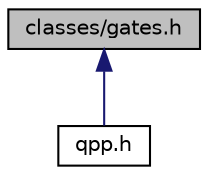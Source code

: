 digraph "classes/gates.h"
{
  edge [fontname="Helvetica",fontsize="10",labelfontname="Helvetica",labelfontsize="10"];
  node [fontname="Helvetica",fontsize="10",shape=record];
  Node1 [label="classes/gates.h",height=0.2,width=0.4,color="black", fillcolor="grey75", style="filled", fontcolor="black"];
  Node1 -> Node2 [dir="back",color="midnightblue",fontsize="10",style="solid",fontname="Helvetica"];
  Node2 [label="qpp.h",height=0.2,width=0.4,color="black", fillcolor="white", style="filled",URL="$qpp_8h.html",tooltip="Quantum++ main header file, includes all other necessary headers. "];
}
